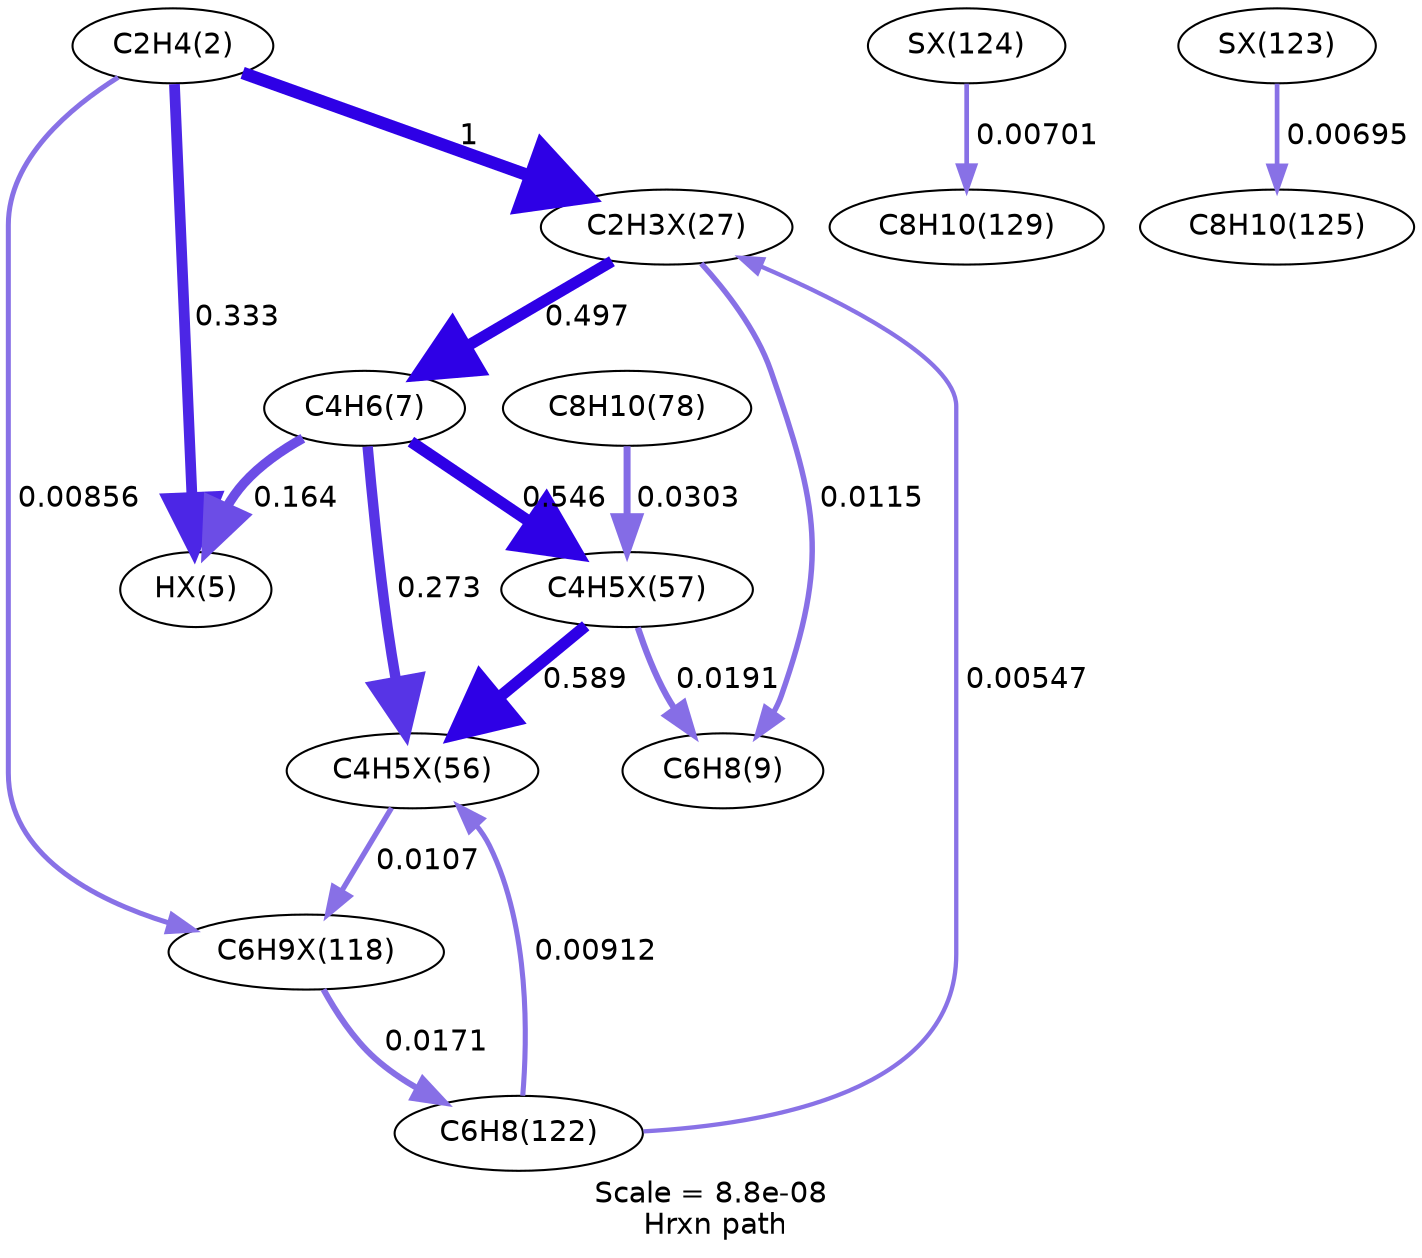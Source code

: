 digraph reaction_paths {
center=1;
s5 -> s55[fontname="Helvetica", style="setlinewidth(5.17)", arrowsize=2.59, color="0.7, 0.833, 0.9"
, label=" 0.333"];
s5 -> s56[fontname="Helvetica", style="setlinewidth(6)", arrowsize=3, color="0.7, 1.5, 0.9"
, label=" 1"];
s5 -> s74[fontname="Helvetica", style="setlinewidth(2.41)", arrowsize=1.2, color="0.7, 0.509, 0.9"
, label=" 0.00856"];
s8 -> s55[fontname="Helvetica", style="setlinewidth(4.63)", arrowsize=2.32, color="0.7, 0.664, 0.9"
, label=" 0.164"];
s56 -> s8[fontname="Helvetica", style="setlinewidth(5.47)", arrowsize=2.74, color="0.7, 0.997, 0.9"
, label=" 0.497"];
s56 -> s9[fontname="Helvetica", style="setlinewidth(2.63)", arrowsize=1.31, color="0.7, 0.511, 0.9"
, label=" 0.0115"];
s14 -> s56[fontname="Helvetica", style="setlinewidth(2.07)", arrowsize=1.03, color="0.7, 0.505, 0.9"
, label=" 0.00547"];
s8 -> s65[fontname="Helvetica", style="setlinewidth(5.54)", arrowsize=2.77, color="0.7, 1.05, 0.9"
, label=" 0.546"];
s8 -> s64[fontname="Helvetica", style="setlinewidth(5.02)", arrowsize=2.51, color="0.7, 0.773, 0.9"
, label=" 0.273"];
s65 -> s9[fontname="Helvetica", style="setlinewidth(3.01)", arrowsize=1.51, color="0.7, 0.519, 0.9"
, label=" 0.0191"];
s65 -> s64[fontname="Helvetica", style="setlinewidth(5.6)", arrowsize=2.8, color="0.7, 1.09, 0.9"
, label=" 0.589"];
s12 -> s65[fontname="Helvetica", style="setlinewidth(3.36)", arrowsize=1.68, color="0.7, 0.53, 0.9"
, label=" 0.0303"];
s64 -> s74[fontname="Helvetica", style="setlinewidth(2.57)", arrowsize=1.29, color="0.7, 0.511, 0.9"
, label=" 0.0107"];
s14 -> s64[fontname="Helvetica", style="setlinewidth(2.45)", arrowsize=1.23, color="0.7, 0.509, 0.9"
, label=" 0.00912"];
s74 -> s14[fontname="Helvetica", style="setlinewidth(2.93)", arrowsize=1.46, color="0.7, 0.517, 0.9"
, label=" 0.0171"];
s76 -> s16[fontname="Helvetica", style="setlinewidth(2.25)", arrowsize=1.13, color="0.7, 0.507, 0.9"
, label=" 0.00701"];
s75 -> s15[fontname="Helvetica", style="setlinewidth(2.25)", arrowsize=1.12, color="0.7, 0.507, 0.9"
, label=" 0.00695"];
s5 [ fontname="Helvetica", label="C2H4(2)"];
s8 [ fontname="Helvetica", label="C4H6(7)"];
s9 [ fontname="Helvetica", label="C6H8(9)"];
s12 [ fontname="Helvetica", label="C8H10(78)"];
s14 [ fontname="Helvetica", label="C6H8(122)"];
s15 [ fontname="Helvetica", label="C8H10(125)"];
s16 [ fontname="Helvetica", label="C8H10(129)"];
s55 [ fontname="Helvetica", label="HX(5)"];
s56 [ fontname="Helvetica", label="C2H3X(27)"];
s64 [ fontname="Helvetica", label="C4H5X(56)"];
s65 [ fontname="Helvetica", label="C4H5X(57)"];
s74 [ fontname="Helvetica", label="C6H9X(118)"];
s75 [ fontname="Helvetica", label="SX(123)"];
s76 [ fontname="Helvetica", label="SX(124)"];
 label = "Scale = 8.8e-08\l Hrxn path";
 fontname = "Helvetica";
}
